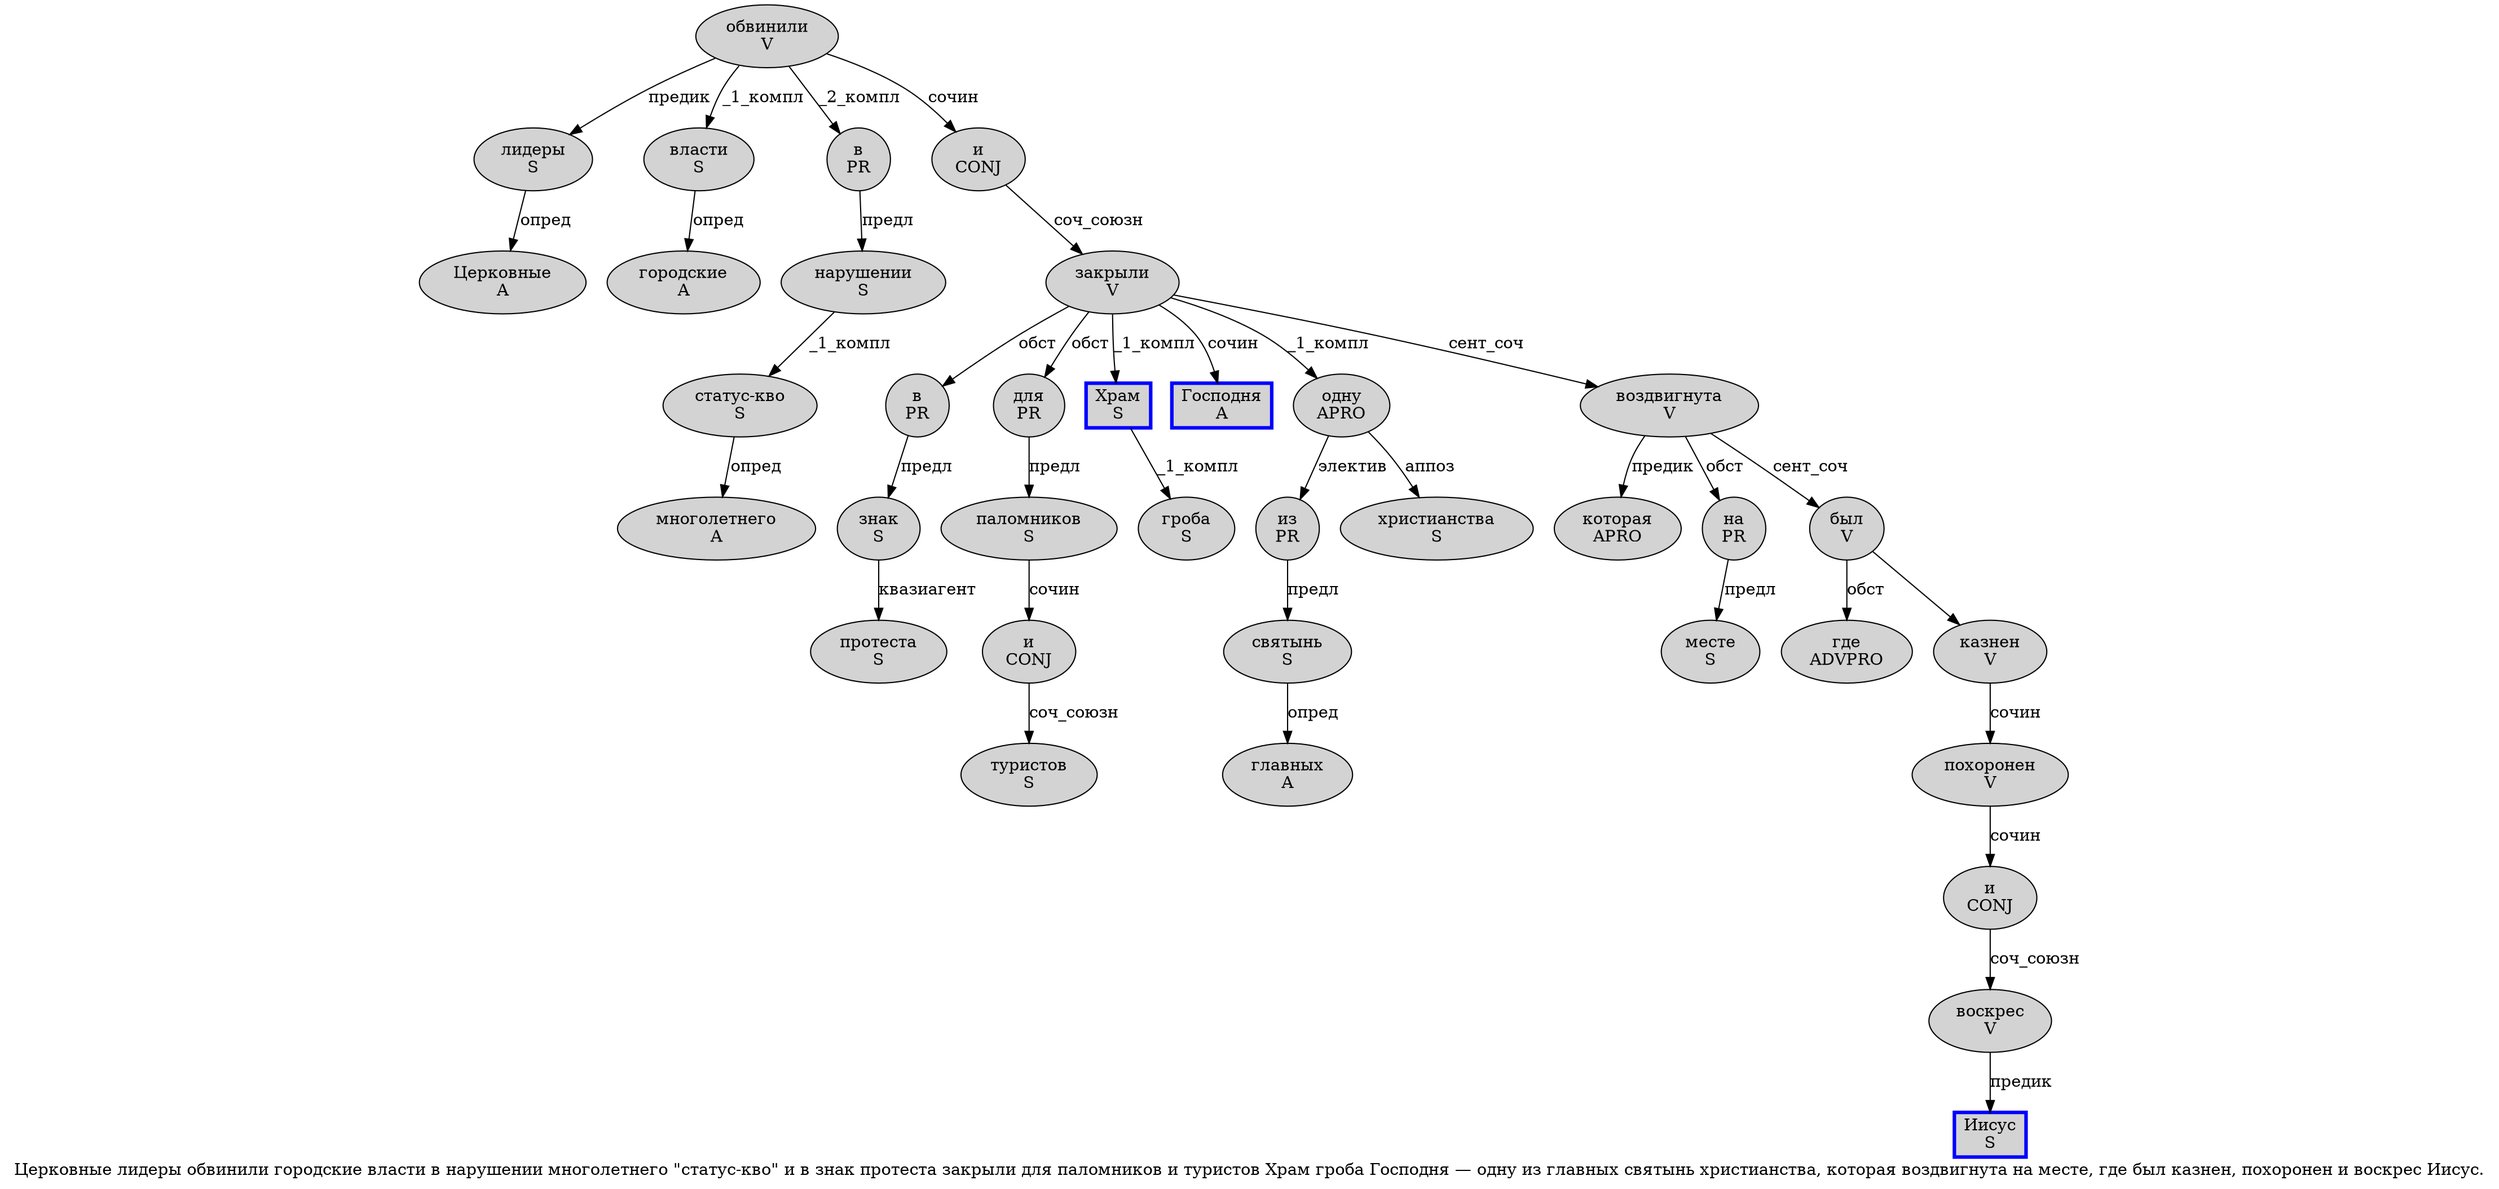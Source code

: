 digraph SENTENCE_1116 {
	graph [label="Церковные лидеры обвинили городские власти в нарушении многолетнего \"статус-кво\" и в знак протеста закрыли для паломников и туристов Храм гроба Господня — одну из главных святынь христианства, которая воздвигнута на месте, где был казнен, похоронен и воскрес Иисус."]
	node [style=filled]
		0 [label="Церковные
A" color="" fillcolor=lightgray penwidth=1 shape=ellipse]
		1 [label="лидеры
S" color="" fillcolor=lightgray penwidth=1 shape=ellipse]
		2 [label="обвинили
V" color="" fillcolor=lightgray penwidth=1 shape=ellipse]
		3 [label="городские
A" color="" fillcolor=lightgray penwidth=1 shape=ellipse]
		4 [label="власти
S" color="" fillcolor=lightgray penwidth=1 shape=ellipse]
		5 [label="в
PR" color="" fillcolor=lightgray penwidth=1 shape=ellipse]
		6 [label="нарушении
S" color="" fillcolor=lightgray penwidth=1 shape=ellipse]
		7 [label="многолетнего
A" color="" fillcolor=lightgray penwidth=1 shape=ellipse]
		9 [label="статус-кво
S" color="" fillcolor=lightgray penwidth=1 shape=ellipse]
		11 [label="и
CONJ" color="" fillcolor=lightgray penwidth=1 shape=ellipse]
		12 [label="в
PR" color="" fillcolor=lightgray penwidth=1 shape=ellipse]
		13 [label="знак
S" color="" fillcolor=lightgray penwidth=1 shape=ellipse]
		14 [label="протеста
S" color="" fillcolor=lightgray penwidth=1 shape=ellipse]
		15 [label="закрыли
V" color="" fillcolor=lightgray penwidth=1 shape=ellipse]
		16 [label="для
PR" color="" fillcolor=lightgray penwidth=1 shape=ellipse]
		17 [label="паломников
S" color="" fillcolor=lightgray penwidth=1 shape=ellipse]
		18 [label="и
CONJ" color="" fillcolor=lightgray penwidth=1 shape=ellipse]
		19 [label="туристов
S" color="" fillcolor=lightgray penwidth=1 shape=ellipse]
		20 [label="Храм
S" color=blue fillcolor=lightgray penwidth=3 shape=box]
		21 [label="гроба
S" color="" fillcolor=lightgray penwidth=1 shape=ellipse]
		22 [label="Господня
A" color=blue fillcolor=lightgray penwidth=3 shape=box]
		24 [label="одну
APRO" color="" fillcolor=lightgray penwidth=1 shape=ellipse]
		25 [label="из
PR" color="" fillcolor=lightgray penwidth=1 shape=ellipse]
		26 [label="главных
A" color="" fillcolor=lightgray penwidth=1 shape=ellipse]
		27 [label="святынь
S" color="" fillcolor=lightgray penwidth=1 shape=ellipse]
		28 [label="христианства
S" color="" fillcolor=lightgray penwidth=1 shape=ellipse]
		30 [label="которая
APRO" color="" fillcolor=lightgray penwidth=1 shape=ellipse]
		31 [label="воздвигнута
V" color="" fillcolor=lightgray penwidth=1 shape=ellipse]
		32 [label="на
PR" color="" fillcolor=lightgray penwidth=1 shape=ellipse]
		33 [label="месте
S" color="" fillcolor=lightgray penwidth=1 shape=ellipse]
		35 [label="где
ADVPRO" color="" fillcolor=lightgray penwidth=1 shape=ellipse]
		36 [label="был
V" color="" fillcolor=lightgray penwidth=1 shape=ellipse]
		37 [label="казнен
V" color="" fillcolor=lightgray penwidth=1 shape=ellipse]
		39 [label="похоронен
V" color="" fillcolor=lightgray penwidth=1 shape=ellipse]
		40 [label="и
CONJ" color="" fillcolor=lightgray penwidth=1 shape=ellipse]
		41 [label="воскрес
V" color="" fillcolor=lightgray penwidth=1 shape=ellipse]
		42 [label="Иисус
S" color=blue fillcolor=lightgray penwidth=3 shape=box]
			1 -> 0 [label="опред"]
			41 -> 42 [label="предик"]
			25 -> 27 [label="предл"]
			5 -> 6 [label="предл"]
			20 -> 21 [label="_1_компл"]
			4 -> 3 [label="опред"]
			13 -> 14 [label="квазиагент"]
			40 -> 41 [label="соч_союзн"]
			31 -> 30 [label="предик"]
			31 -> 32 [label="обст"]
			31 -> 36 [label="сент_соч"]
			6 -> 9 [label="_1_компл"]
			16 -> 17 [label="предл"]
			12 -> 13 [label="предл"]
			9 -> 7 [label="опред"]
			15 -> 12 [label="обст"]
			15 -> 16 [label="обст"]
			15 -> 20 [label="_1_компл"]
			15 -> 22 [label="сочин"]
			15 -> 24 [label="_1_компл"]
			15 -> 31 [label="сент_соч"]
			37 -> 39 [label="сочин"]
			36 -> 35 [label="обст"]
			36 -> 37
			27 -> 26 [label="опред"]
			18 -> 19 [label="соч_союзн"]
			32 -> 33 [label="предл"]
			24 -> 25 [label="электив"]
			24 -> 28 [label="аппоз"]
			11 -> 15 [label="соч_союзн"]
			2 -> 1 [label="предик"]
			2 -> 4 [label="_1_компл"]
			2 -> 5 [label="_2_компл"]
			2 -> 11 [label="сочин"]
			39 -> 40 [label="сочин"]
			17 -> 18 [label="сочин"]
}